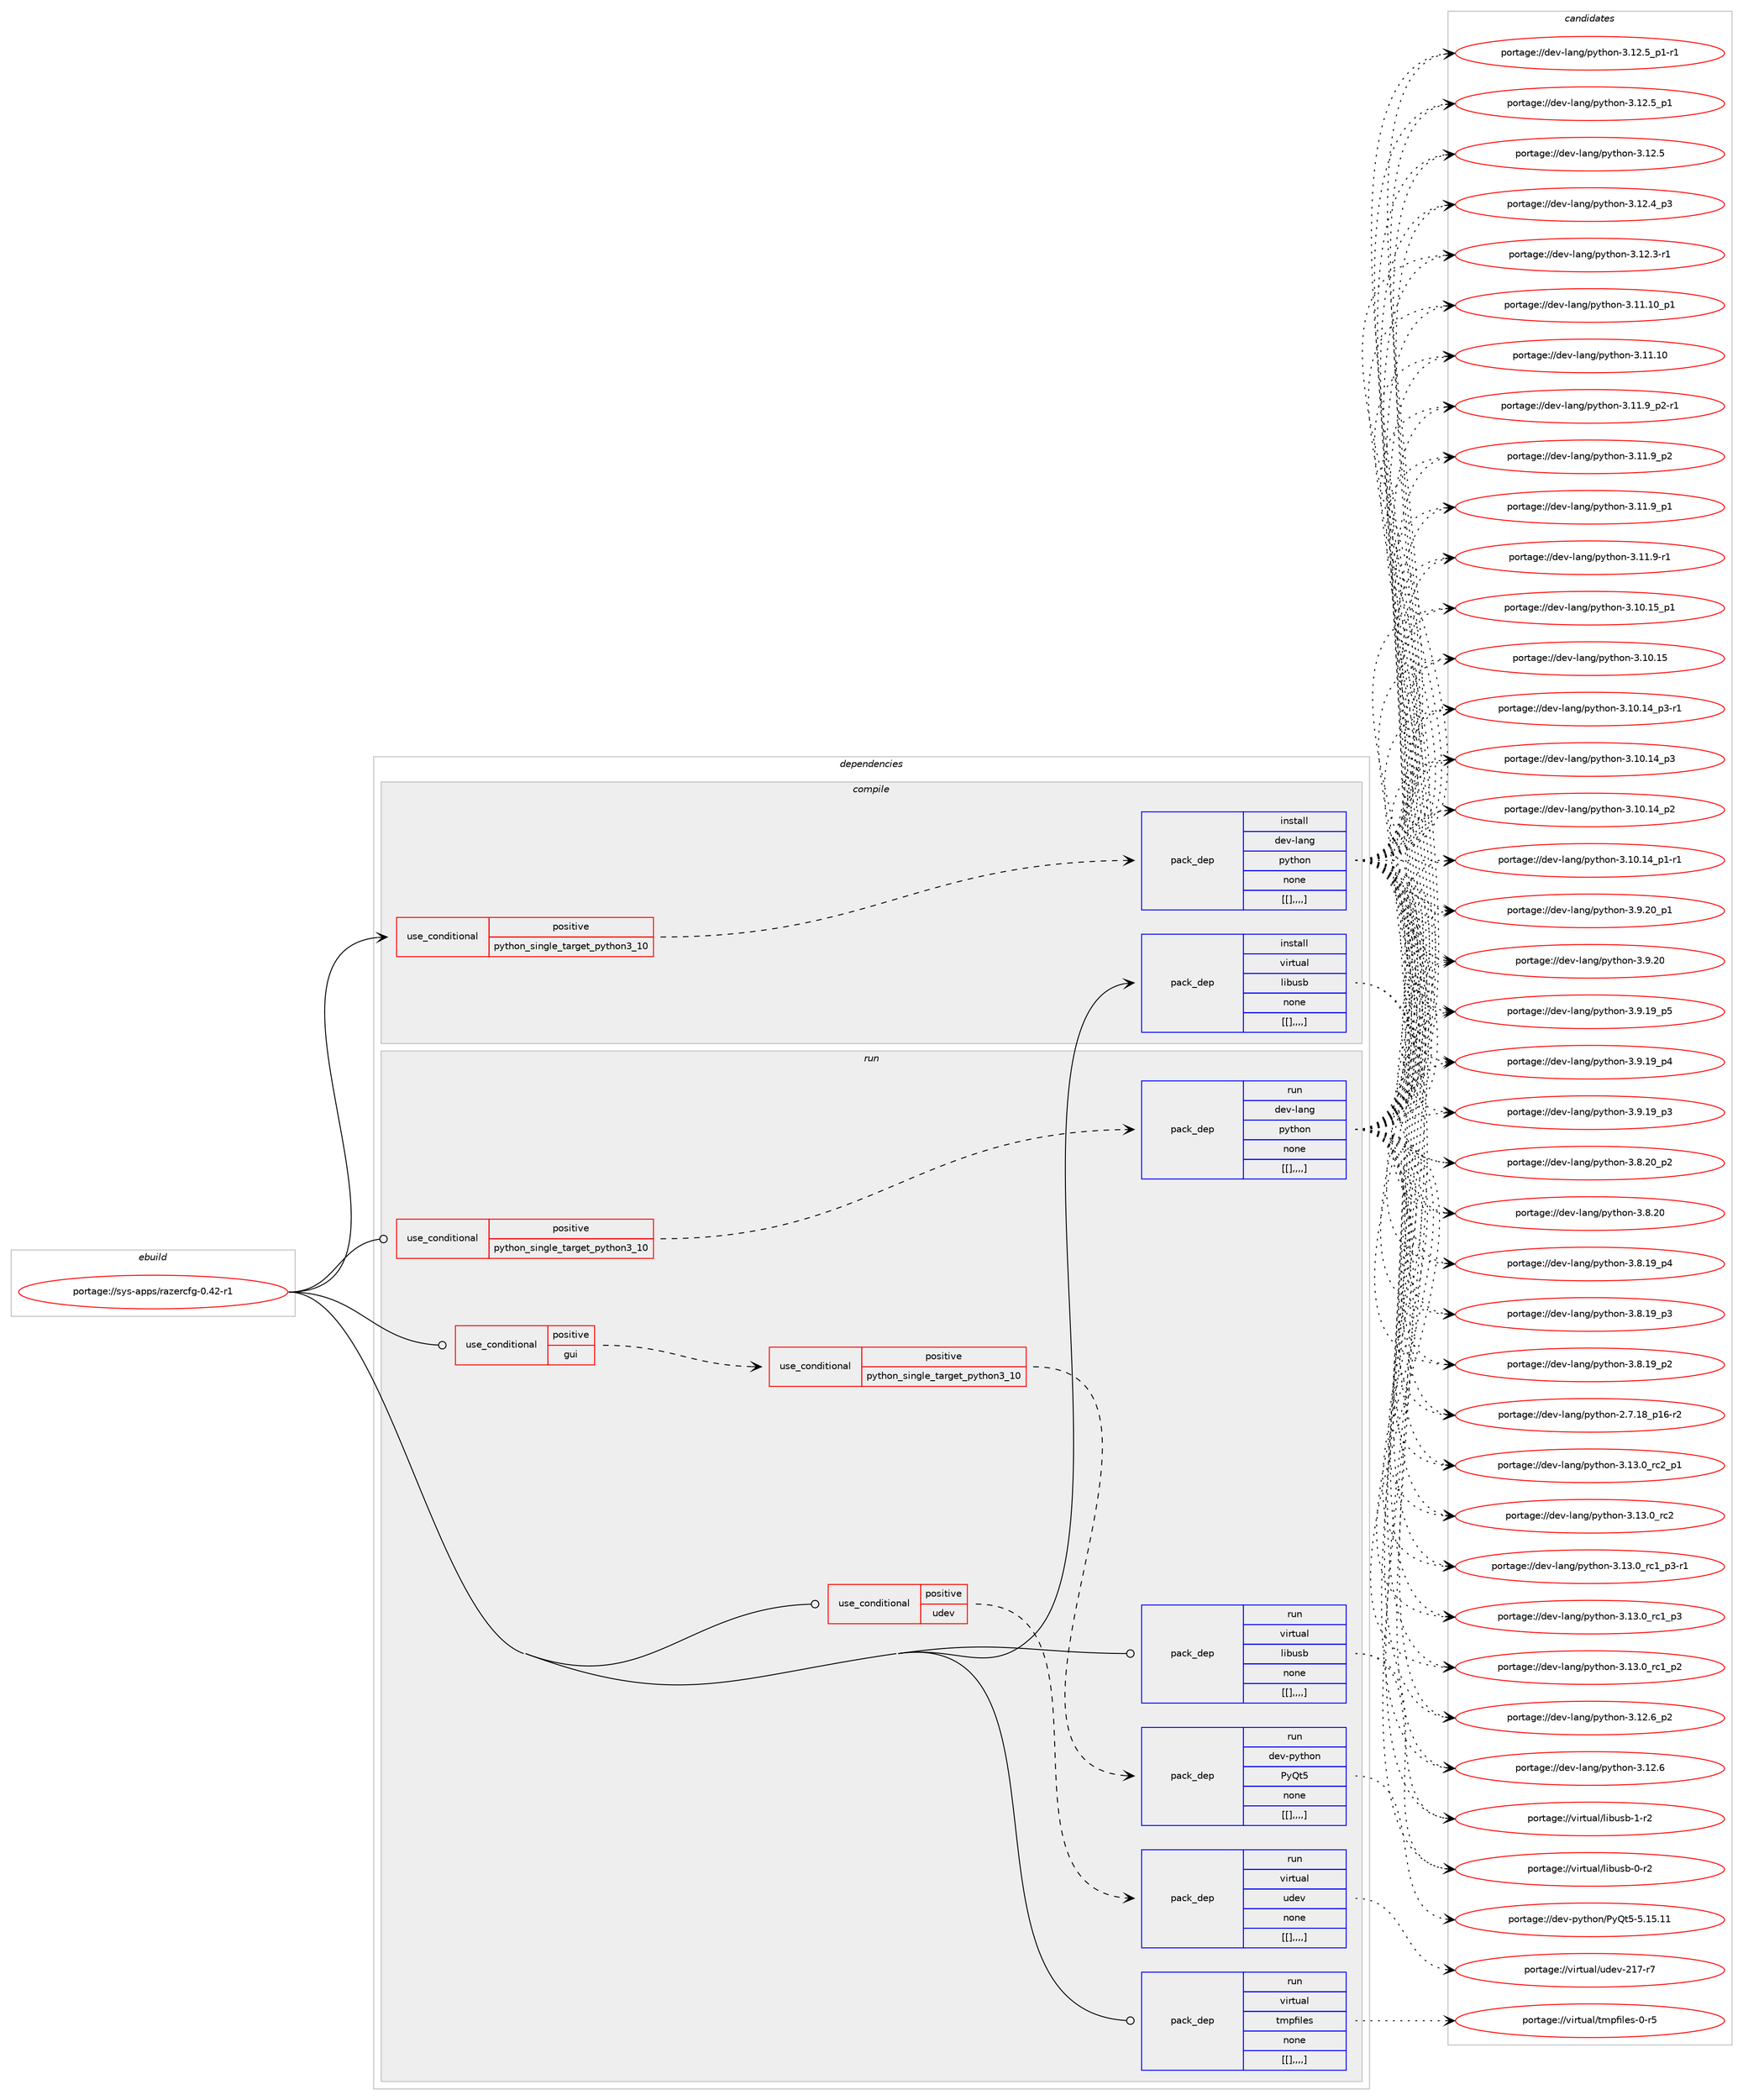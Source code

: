 digraph prolog {

# *************
# Graph options
# *************

newrank=true;
concentrate=true;
compound=true;
graph [rankdir=LR,fontname=Helvetica,fontsize=10,ranksep=1.5];#, ranksep=2.5, nodesep=0.2];
edge  [arrowhead=vee];
node  [fontname=Helvetica,fontsize=10];

# **********
# The ebuild
# **********

subgraph cluster_leftcol {
color=gray;
label=<<i>ebuild</i>>;
id [label="portage://sys-apps/razercfg-0.42-r1", color=red, width=4, href="../sys-apps/razercfg-0.42-r1.svg"];
}

# ****************
# The dependencies
# ****************

subgraph cluster_midcol {
color=gray;
label=<<i>dependencies</i>>;
subgraph cluster_compile {
fillcolor="#eeeeee";
style=filled;
label=<<i>compile</i>>;
subgraph cond115656 {
dependency432918 [label=<<TABLE BORDER="0" CELLBORDER="1" CELLSPACING="0" CELLPADDING="4"><TR><TD ROWSPAN="3" CELLPADDING="10">use_conditional</TD></TR><TR><TD>positive</TD></TR><TR><TD>python_single_target_python3_10</TD></TR></TABLE>>, shape=none, color=red];
subgraph pack314322 {
dependency432919 [label=<<TABLE BORDER="0" CELLBORDER="1" CELLSPACING="0" CELLPADDING="4" WIDTH="220"><TR><TD ROWSPAN="6" CELLPADDING="30">pack_dep</TD></TR><TR><TD WIDTH="110">install</TD></TR><TR><TD>dev-lang</TD></TR><TR><TD>python</TD></TR><TR><TD>none</TD></TR><TR><TD>[[],,,,]</TD></TR></TABLE>>, shape=none, color=blue];
}
dependency432918:e -> dependency432919:w [weight=20,style="dashed",arrowhead="vee"];
}
id:e -> dependency432918:w [weight=20,style="solid",arrowhead="vee"];
subgraph pack314323 {
dependency432920 [label=<<TABLE BORDER="0" CELLBORDER="1" CELLSPACING="0" CELLPADDING="4" WIDTH="220"><TR><TD ROWSPAN="6" CELLPADDING="30">pack_dep</TD></TR><TR><TD WIDTH="110">install</TD></TR><TR><TD>virtual</TD></TR><TR><TD>libusb</TD></TR><TR><TD>none</TD></TR><TR><TD>[[],,,,]</TD></TR></TABLE>>, shape=none, color=blue];
}
id:e -> dependency432920:w [weight=20,style="solid",arrowhead="vee"];
}
subgraph cluster_compileandrun {
fillcolor="#eeeeee";
style=filled;
label=<<i>compile and run</i>>;
}
subgraph cluster_run {
fillcolor="#eeeeee";
style=filled;
label=<<i>run</i>>;
subgraph cond115657 {
dependency432921 [label=<<TABLE BORDER="0" CELLBORDER="1" CELLSPACING="0" CELLPADDING="4"><TR><TD ROWSPAN="3" CELLPADDING="10">use_conditional</TD></TR><TR><TD>positive</TD></TR><TR><TD>gui</TD></TR></TABLE>>, shape=none, color=red];
subgraph cond115658 {
dependency432922 [label=<<TABLE BORDER="0" CELLBORDER="1" CELLSPACING="0" CELLPADDING="4"><TR><TD ROWSPAN="3" CELLPADDING="10">use_conditional</TD></TR><TR><TD>positive</TD></TR><TR><TD>python_single_target_python3_10</TD></TR></TABLE>>, shape=none, color=red];
subgraph pack314324 {
dependency432923 [label=<<TABLE BORDER="0" CELLBORDER="1" CELLSPACING="0" CELLPADDING="4" WIDTH="220"><TR><TD ROWSPAN="6" CELLPADDING="30">pack_dep</TD></TR><TR><TD WIDTH="110">run</TD></TR><TR><TD>dev-python</TD></TR><TR><TD>PyQt5</TD></TR><TR><TD>none</TD></TR><TR><TD>[[],,,,]</TD></TR></TABLE>>, shape=none, color=blue];
}
dependency432922:e -> dependency432923:w [weight=20,style="dashed",arrowhead="vee"];
}
dependency432921:e -> dependency432922:w [weight=20,style="dashed",arrowhead="vee"];
}
id:e -> dependency432921:w [weight=20,style="solid",arrowhead="odot"];
subgraph cond115659 {
dependency432924 [label=<<TABLE BORDER="0" CELLBORDER="1" CELLSPACING="0" CELLPADDING="4"><TR><TD ROWSPAN="3" CELLPADDING="10">use_conditional</TD></TR><TR><TD>positive</TD></TR><TR><TD>python_single_target_python3_10</TD></TR></TABLE>>, shape=none, color=red];
subgraph pack314325 {
dependency432925 [label=<<TABLE BORDER="0" CELLBORDER="1" CELLSPACING="0" CELLPADDING="4" WIDTH="220"><TR><TD ROWSPAN="6" CELLPADDING="30">pack_dep</TD></TR><TR><TD WIDTH="110">run</TD></TR><TR><TD>dev-lang</TD></TR><TR><TD>python</TD></TR><TR><TD>none</TD></TR><TR><TD>[[],,,,]</TD></TR></TABLE>>, shape=none, color=blue];
}
dependency432924:e -> dependency432925:w [weight=20,style="dashed",arrowhead="vee"];
}
id:e -> dependency432924:w [weight=20,style="solid",arrowhead="odot"];
subgraph cond115660 {
dependency432926 [label=<<TABLE BORDER="0" CELLBORDER="1" CELLSPACING="0" CELLPADDING="4"><TR><TD ROWSPAN="3" CELLPADDING="10">use_conditional</TD></TR><TR><TD>positive</TD></TR><TR><TD>udev</TD></TR></TABLE>>, shape=none, color=red];
subgraph pack314326 {
dependency432927 [label=<<TABLE BORDER="0" CELLBORDER="1" CELLSPACING="0" CELLPADDING="4" WIDTH="220"><TR><TD ROWSPAN="6" CELLPADDING="30">pack_dep</TD></TR><TR><TD WIDTH="110">run</TD></TR><TR><TD>virtual</TD></TR><TR><TD>udev</TD></TR><TR><TD>none</TD></TR><TR><TD>[[],,,,]</TD></TR></TABLE>>, shape=none, color=blue];
}
dependency432926:e -> dependency432927:w [weight=20,style="dashed",arrowhead="vee"];
}
id:e -> dependency432926:w [weight=20,style="solid",arrowhead="odot"];
subgraph pack314327 {
dependency432928 [label=<<TABLE BORDER="0" CELLBORDER="1" CELLSPACING="0" CELLPADDING="4" WIDTH="220"><TR><TD ROWSPAN="6" CELLPADDING="30">pack_dep</TD></TR><TR><TD WIDTH="110">run</TD></TR><TR><TD>virtual</TD></TR><TR><TD>libusb</TD></TR><TR><TD>none</TD></TR><TR><TD>[[],,,,]</TD></TR></TABLE>>, shape=none, color=blue];
}
id:e -> dependency432928:w [weight=20,style="solid",arrowhead="odot"];
subgraph pack314328 {
dependency432929 [label=<<TABLE BORDER="0" CELLBORDER="1" CELLSPACING="0" CELLPADDING="4" WIDTH="220"><TR><TD ROWSPAN="6" CELLPADDING="30">pack_dep</TD></TR><TR><TD WIDTH="110">run</TD></TR><TR><TD>virtual</TD></TR><TR><TD>tmpfiles</TD></TR><TR><TD>none</TD></TR><TR><TD>[[],,,,]</TD></TR></TABLE>>, shape=none, color=blue];
}
id:e -> dependency432929:w [weight=20,style="solid",arrowhead="odot"];
}
}

# **************
# The candidates
# **************

subgraph cluster_choices {
rank=same;
color=gray;
label=<<i>candidates</i>>;

subgraph choice314322 {
color=black;
nodesep=1;
choice100101118451089711010347112121116104111110455146495146489511499509511249 [label="portage://dev-lang/python-3.13.0_rc2_p1", color=red, width=4,href="../dev-lang/python-3.13.0_rc2_p1.svg"];
choice10010111845108971101034711212111610411111045514649514648951149950 [label="portage://dev-lang/python-3.13.0_rc2", color=red, width=4,href="../dev-lang/python-3.13.0_rc2.svg"];
choice1001011184510897110103471121211161041111104551464951464895114994995112514511449 [label="portage://dev-lang/python-3.13.0_rc1_p3-r1", color=red, width=4,href="../dev-lang/python-3.13.0_rc1_p3-r1.svg"];
choice100101118451089711010347112121116104111110455146495146489511499499511251 [label="portage://dev-lang/python-3.13.0_rc1_p3", color=red, width=4,href="../dev-lang/python-3.13.0_rc1_p3.svg"];
choice100101118451089711010347112121116104111110455146495146489511499499511250 [label="portage://dev-lang/python-3.13.0_rc1_p2", color=red, width=4,href="../dev-lang/python-3.13.0_rc1_p2.svg"];
choice100101118451089711010347112121116104111110455146495046549511250 [label="portage://dev-lang/python-3.12.6_p2", color=red, width=4,href="../dev-lang/python-3.12.6_p2.svg"];
choice10010111845108971101034711212111610411111045514649504654 [label="portage://dev-lang/python-3.12.6", color=red, width=4,href="../dev-lang/python-3.12.6.svg"];
choice1001011184510897110103471121211161041111104551464950465395112494511449 [label="portage://dev-lang/python-3.12.5_p1-r1", color=red, width=4,href="../dev-lang/python-3.12.5_p1-r1.svg"];
choice100101118451089711010347112121116104111110455146495046539511249 [label="portage://dev-lang/python-3.12.5_p1", color=red, width=4,href="../dev-lang/python-3.12.5_p1.svg"];
choice10010111845108971101034711212111610411111045514649504653 [label="portage://dev-lang/python-3.12.5", color=red, width=4,href="../dev-lang/python-3.12.5.svg"];
choice100101118451089711010347112121116104111110455146495046529511251 [label="portage://dev-lang/python-3.12.4_p3", color=red, width=4,href="../dev-lang/python-3.12.4_p3.svg"];
choice100101118451089711010347112121116104111110455146495046514511449 [label="portage://dev-lang/python-3.12.3-r1", color=red, width=4,href="../dev-lang/python-3.12.3-r1.svg"];
choice10010111845108971101034711212111610411111045514649494649489511249 [label="portage://dev-lang/python-3.11.10_p1", color=red, width=4,href="../dev-lang/python-3.11.10_p1.svg"];
choice1001011184510897110103471121211161041111104551464949464948 [label="portage://dev-lang/python-3.11.10", color=red, width=4,href="../dev-lang/python-3.11.10.svg"];
choice1001011184510897110103471121211161041111104551464949465795112504511449 [label="portage://dev-lang/python-3.11.9_p2-r1", color=red, width=4,href="../dev-lang/python-3.11.9_p2-r1.svg"];
choice100101118451089711010347112121116104111110455146494946579511250 [label="portage://dev-lang/python-3.11.9_p2", color=red, width=4,href="../dev-lang/python-3.11.9_p2.svg"];
choice100101118451089711010347112121116104111110455146494946579511249 [label="portage://dev-lang/python-3.11.9_p1", color=red, width=4,href="../dev-lang/python-3.11.9_p1.svg"];
choice100101118451089711010347112121116104111110455146494946574511449 [label="portage://dev-lang/python-3.11.9-r1", color=red, width=4,href="../dev-lang/python-3.11.9-r1.svg"];
choice10010111845108971101034711212111610411111045514649484649539511249 [label="portage://dev-lang/python-3.10.15_p1", color=red, width=4,href="../dev-lang/python-3.10.15_p1.svg"];
choice1001011184510897110103471121211161041111104551464948464953 [label="portage://dev-lang/python-3.10.15", color=red, width=4,href="../dev-lang/python-3.10.15.svg"];
choice100101118451089711010347112121116104111110455146494846495295112514511449 [label="portage://dev-lang/python-3.10.14_p3-r1", color=red, width=4,href="../dev-lang/python-3.10.14_p3-r1.svg"];
choice10010111845108971101034711212111610411111045514649484649529511251 [label="portage://dev-lang/python-3.10.14_p3", color=red, width=4,href="../dev-lang/python-3.10.14_p3.svg"];
choice10010111845108971101034711212111610411111045514649484649529511250 [label="portage://dev-lang/python-3.10.14_p2", color=red, width=4,href="../dev-lang/python-3.10.14_p2.svg"];
choice100101118451089711010347112121116104111110455146494846495295112494511449 [label="portage://dev-lang/python-3.10.14_p1-r1", color=red, width=4,href="../dev-lang/python-3.10.14_p1-r1.svg"];
choice100101118451089711010347112121116104111110455146574650489511249 [label="portage://dev-lang/python-3.9.20_p1", color=red, width=4,href="../dev-lang/python-3.9.20_p1.svg"];
choice10010111845108971101034711212111610411111045514657465048 [label="portage://dev-lang/python-3.9.20", color=red, width=4,href="../dev-lang/python-3.9.20.svg"];
choice100101118451089711010347112121116104111110455146574649579511253 [label="portage://dev-lang/python-3.9.19_p5", color=red, width=4,href="../dev-lang/python-3.9.19_p5.svg"];
choice100101118451089711010347112121116104111110455146574649579511252 [label="portage://dev-lang/python-3.9.19_p4", color=red, width=4,href="../dev-lang/python-3.9.19_p4.svg"];
choice100101118451089711010347112121116104111110455146574649579511251 [label="portage://dev-lang/python-3.9.19_p3", color=red, width=4,href="../dev-lang/python-3.9.19_p3.svg"];
choice100101118451089711010347112121116104111110455146564650489511250 [label="portage://dev-lang/python-3.8.20_p2", color=red, width=4,href="../dev-lang/python-3.8.20_p2.svg"];
choice10010111845108971101034711212111610411111045514656465048 [label="portage://dev-lang/python-3.8.20", color=red, width=4,href="../dev-lang/python-3.8.20.svg"];
choice100101118451089711010347112121116104111110455146564649579511252 [label="portage://dev-lang/python-3.8.19_p4", color=red, width=4,href="../dev-lang/python-3.8.19_p4.svg"];
choice100101118451089711010347112121116104111110455146564649579511251 [label="portage://dev-lang/python-3.8.19_p3", color=red, width=4,href="../dev-lang/python-3.8.19_p3.svg"];
choice100101118451089711010347112121116104111110455146564649579511250 [label="portage://dev-lang/python-3.8.19_p2", color=red, width=4,href="../dev-lang/python-3.8.19_p2.svg"];
choice100101118451089711010347112121116104111110455046554649569511249544511450 [label="portage://dev-lang/python-2.7.18_p16-r2", color=red, width=4,href="../dev-lang/python-2.7.18_p16-r2.svg"];
dependency432919:e -> choice100101118451089711010347112121116104111110455146495146489511499509511249:w [style=dotted,weight="100"];
dependency432919:e -> choice10010111845108971101034711212111610411111045514649514648951149950:w [style=dotted,weight="100"];
dependency432919:e -> choice1001011184510897110103471121211161041111104551464951464895114994995112514511449:w [style=dotted,weight="100"];
dependency432919:e -> choice100101118451089711010347112121116104111110455146495146489511499499511251:w [style=dotted,weight="100"];
dependency432919:e -> choice100101118451089711010347112121116104111110455146495146489511499499511250:w [style=dotted,weight="100"];
dependency432919:e -> choice100101118451089711010347112121116104111110455146495046549511250:w [style=dotted,weight="100"];
dependency432919:e -> choice10010111845108971101034711212111610411111045514649504654:w [style=dotted,weight="100"];
dependency432919:e -> choice1001011184510897110103471121211161041111104551464950465395112494511449:w [style=dotted,weight="100"];
dependency432919:e -> choice100101118451089711010347112121116104111110455146495046539511249:w [style=dotted,weight="100"];
dependency432919:e -> choice10010111845108971101034711212111610411111045514649504653:w [style=dotted,weight="100"];
dependency432919:e -> choice100101118451089711010347112121116104111110455146495046529511251:w [style=dotted,weight="100"];
dependency432919:e -> choice100101118451089711010347112121116104111110455146495046514511449:w [style=dotted,weight="100"];
dependency432919:e -> choice10010111845108971101034711212111610411111045514649494649489511249:w [style=dotted,weight="100"];
dependency432919:e -> choice1001011184510897110103471121211161041111104551464949464948:w [style=dotted,weight="100"];
dependency432919:e -> choice1001011184510897110103471121211161041111104551464949465795112504511449:w [style=dotted,weight="100"];
dependency432919:e -> choice100101118451089711010347112121116104111110455146494946579511250:w [style=dotted,weight="100"];
dependency432919:e -> choice100101118451089711010347112121116104111110455146494946579511249:w [style=dotted,weight="100"];
dependency432919:e -> choice100101118451089711010347112121116104111110455146494946574511449:w [style=dotted,weight="100"];
dependency432919:e -> choice10010111845108971101034711212111610411111045514649484649539511249:w [style=dotted,weight="100"];
dependency432919:e -> choice1001011184510897110103471121211161041111104551464948464953:w [style=dotted,weight="100"];
dependency432919:e -> choice100101118451089711010347112121116104111110455146494846495295112514511449:w [style=dotted,weight="100"];
dependency432919:e -> choice10010111845108971101034711212111610411111045514649484649529511251:w [style=dotted,weight="100"];
dependency432919:e -> choice10010111845108971101034711212111610411111045514649484649529511250:w [style=dotted,weight="100"];
dependency432919:e -> choice100101118451089711010347112121116104111110455146494846495295112494511449:w [style=dotted,weight="100"];
dependency432919:e -> choice100101118451089711010347112121116104111110455146574650489511249:w [style=dotted,weight="100"];
dependency432919:e -> choice10010111845108971101034711212111610411111045514657465048:w [style=dotted,weight="100"];
dependency432919:e -> choice100101118451089711010347112121116104111110455146574649579511253:w [style=dotted,weight="100"];
dependency432919:e -> choice100101118451089711010347112121116104111110455146574649579511252:w [style=dotted,weight="100"];
dependency432919:e -> choice100101118451089711010347112121116104111110455146574649579511251:w [style=dotted,weight="100"];
dependency432919:e -> choice100101118451089711010347112121116104111110455146564650489511250:w [style=dotted,weight="100"];
dependency432919:e -> choice10010111845108971101034711212111610411111045514656465048:w [style=dotted,weight="100"];
dependency432919:e -> choice100101118451089711010347112121116104111110455146564649579511252:w [style=dotted,weight="100"];
dependency432919:e -> choice100101118451089711010347112121116104111110455146564649579511251:w [style=dotted,weight="100"];
dependency432919:e -> choice100101118451089711010347112121116104111110455146564649579511250:w [style=dotted,weight="100"];
dependency432919:e -> choice100101118451089711010347112121116104111110455046554649569511249544511450:w [style=dotted,weight="100"];
}
subgraph choice314323 {
color=black;
nodesep=1;
choice1181051141161179710847108105981171159845494511450 [label="portage://virtual/libusb-1-r2", color=red, width=4,href="../virtual/libusb-1-r2.svg"];
choice1181051141161179710847108105981171159845484511450 [label="portage://virtual/libusb-0-r2", color=red, width=4,href="../virtual/libusb-0-r2.svg"];
dependency432920:e -> choice1181051141161179710847108105981171159845494511450:w [style=dotted,weight="100"];
dependency432920:e -> choice1181051141161179710847108105981171159845484511450:w [style=dotted,weight="100"];
}
subgraph choice314324 {
color=black;
nodesep=1;
choice10010111845112121116104111110478012181116534553464953464949 [label="portage://dev-python/PyQt5-5.15.11", color=red, width=4,href="../dev-python/PyQt5-5.15.11.svg"];
dependency432923:e -> choice10010111845112121116104111110478012181116534553464953464949:w [style=dotted,weight="100"];
}
subgraph choice314325 {
color=black;
nodesep=1;
choice100101118451089711010347112121116104111110455146495146489511499509511249 [label="portage://dev-lang/python-3.13.0_rc2_p1", color=red, width=4,href="../dev-lang/python-3.13.0_rc2_p1.svg"];
choice10010111845108971101034711212111610411111045514649514648951149950 [label="portage://dev-lang/python-3.13.0_rc2", color=red, width=4,href="../dev-lang/python-3.13.0_rc2.svg"];
choice1001011184510897110103471121211161041111104551464951464895114994995112514511449 [label="portage://dev-lang/python-3.13.0_rc1_p3-r1", color=red, width=4,href="../dev-lang/python-3.13.0_rc1_p3-r1.svg"];
choice100101118451089711010347112121116104111110455146495146489511499499511251 [label="portage://dev-lang/python-3.13.0_rc1_p3", color=red, width=4,href="../dev-lang/python-3.13.0_rc1_p3.svg"];
choice100101118451089711010347112121116104111110455146495146489511499499511250 [label="portage://dev-lang/python-3.13.0_rc1_p2", color=red, width=4,href="../dev-lang/python-3.13.0_rc1_p2.svg"];
choice100101118451089711010347112121116104111110455146495046549511250 [label="portage://dev-lang/python-3.12.6_p2", color=red, width=4,href="../dev-lang/python-3.12.6_p2.svg"];
choice10010111845108971101034711212111610411111045514649504654 [label="portage://dev-lang/python-3.12.6", color=red, width=4,href="../dev-lang/python-3.12.6.svg"];
choice1001011184510897110103471121211161041111104551464950465395112494511449 [label="portage://dev-lang/python-3.12.5_p1-r1", color=red, width=4,href="../dev-lang/python-3.12.5_p1-r1.svg"];
choice100101118451089711010347112121116104111110455146495046539511249 [label="portage://dev-lang/python-3.12.5_p1", color=red, width=4,href="../dev-lang/python-3.12.5_p1.svg"];
choice10010111845108971101034711212111610411111045514649504653 [label="portage://dev-lang/python-3.12.5", color=red, width=4,href="../dev-lang/python-3.12.5.svg"];
choice100101118451089711010347112121116104111110455146495046529511251 [label="portage://dev-lang/python-3.12.4_p3", color=red, width=4,href="../dev-lang/python-3.12.4_p3.svg"];
choice100101118451089711010347112121116104111110455146495046514511449 [label="portage://dev-lang/python-3.12.3-r1", color=red, width=4,href="../dev-lang/python-3.12.3-r1.svg"];
choice10010111845108971101034711212111610411111045514649494649489511249 [label="portage://dev-lang/python-3.11.10_p1", color=red, width=4,href="../dev-lang/python-3.11.10_p1.svg"];
choice1001011184510897110103471121211161041111104551464949464948 [label="portage://dev-lang/python-3.11.10", color=red, width=4,href="../dev-lang/python-3.11.10.svg"];
choice1001011184510897110103471121211161041111104551464949465795112504511449 [label="portage://dev-lang/python-3.11.9_p2-r1", color=red, width=4,href="../dev-lang/python-3.11.9_p2-r1.svg"];
choice100101118451089711010347112121116104111110455146494946579511250 [label="portage://dev-lang/python-3.11.9_p2", color=red, width=4,href="../dev-lang/python-3.11.9_p2.svg"];
choice100101118451089711010347112121116104111110455146494946579511249 [label="portage://dev-lang/python-3.11.9_p1", color=red, width=4,href="../dev-lang/python-3.11.9_p1.svg"];
choice100101118451089711010347112121116104111110455146494946574511449 [label="portage://dev-lang/python-3.11.9-r1", color=red, width=4,href="../dev-lang/python-3.11.9-r1.svg"];
choice10010111845108971101034711212111610411111045514649484649539511249 [label="portage://dev-lang/python-3.10.15_p1", color=red, width=4,href="../dev-lang/python-3.10.15_p1.svg"];
choice1001011184510897110103471121211161041111104551464948464953 [label="portage://dev-lang/python-3.10.15", color=red, width=4,href="../dev-lang/python-3.10.15.svg"];
choice100101118451089711010347112121116104111110455146494846495295112514511449 [label="portage://dev-lang/python-3.10.14_p3-r1", color=red, width=4,href="../dev-lang/python-3.10.14_p3-r1.svg"];
choice10010111845108971101034711212111610411111045514649484649529511251 [label="portage://dev-lang/python-3.10.14_p3", color=red, width=4,href="../dev-lang/python-3.10.14_p3.svg"];
choice10010111845108971101034711212111610411111045514649484649529511250 [label="portage://dev-lang/python-3.10.14_p2", color=red, width=4,href="../dev-lang/python-3.10.14_p2.svg"];
choice100101118451089711010347112121116104111110455146494846495295112494511449 [label="portage://dev-lang/python-3.10.14_p1-r1", color=red, width=4,href="../dev-lang/python-3.10.14_p1-r1.svg"];
choice100101118451089711010347112121116104111110455146574650489511249 [label="portage://dev-lang/python-3.9.20_p1", color=red, width=4,href="../dev-lang/python-3.9.20_p1.svg"];
choice10010111845108971101034711212111610411111045514657465048 [label="portage://dev-lang/python-3.9.20", color=red, width=4,href="../dev-lang/python-3.9.20.svg"];
choice100101118451089711010347112121116104111110455146574649579511253 [label="portage://dev-lang/python-3.9.19_p5", color=red, width=4,href="../dev-lang/python-3.9.19_p5.svg"];
choice100101118451089711010347112121116104111110455146574649579511252 [label="portage://dev-lang/python-3.9.19_p4", color=red, width=4,href="../dev-lang/python-3.9.19_p4.svg"];
choice100101118451089711010347112121116104111110455146574649579511251 [label="portage://dev-lang/python-3.9.19_p3", color=red, width=4,href="../dev-lang/python-3.9.19_p3.svg"];
choice100101118451089711010347112121116104111110455146564650489511250 [label="portage://dev-lang/python-3.8.20_p2", color=red, width=4,href="../dev-lang/python-3.8.20_p2.svg"];
choice10010111845108971101034711212111610411111045514656465048 [label="portage://dev-lang/python-3.8.20", color=red, width=4,href="../dev-lang/python-3.8.20.svg"];
choice100101118451089711010347112121116104111110455146564649579511252 [label="portage://dev-lang/python-3.8.19_p4", color=red, width=4,href="../dev-lang/python-3.8.19_p4.svg"];
choice100101118451089711010347112121116104111110455146564649579511251 [label="portage://dev-lang/python-3.8.19_p3", color=red, width=4,href="../dev-lang/python-3.8.19_p3.svg"];
choice100101118451089711010347112121116104111110455146564649579511250 [label="portage://dev-lang/python-3.8.19_p2", color=red, width=4,href="../dev-lang/python-3.8.19_p2.svg"];
choice100101118451089711010347112121116104111110455046554649569511249544511450 [label="portage://dev-lang/python-2.7.18_p16-r2", color=red, width=4,href="../dev-lang/python-2.7.18_p16-r2.svg"];
dependency432925:e -> choice100101118451089711010347112121116104111110455146495146489511499509511249:w [style=dotted,weight="100"];
dependency432925:e -> choice10010111845108971101034711212111610411111045514649514648951149950:w [style=dotted,weight="100"];
dependency432925:e -> choice1001011184510897110103471121211161041111104551464951464895114994995112514511449:w [style=dotted,weight="100"];
dependency432925:e -> choice100101118451089711010347112121116104111110455146495146489511499499511251:w [style=dotted,weight="100"];
dependency432925:e -> choice100101118451089711010347112121116104111110455146495146489511499499511250:w [style=dotted,weight="100"];
dependency432925:e -> choice100101118451089711010347112121116104111110455146495046549511250:w [style=dotted,weight="100"];
dependency432925:e -> choice10010111845108971101034711212111610411111045514649504654:w [style=dotted,weight="100"];
dependency432925:e -> choice1001011184510897110103471121211161041111104551464950465395112494511449:w [style=dotted,weight="100"];
dependency432925:e -> choice100101118451089711010347112121116104111110455146495046539511249:w [style=dotted,weight="100"];
dependency432925:e -> choice10010111845108971101034711212111610411111045514649504653:w [style=dotted,weight="100"];
dependency432925:e -> choice100101118451089711010347112121116104111110455146495046529511251:w [style=dotted,weight="100"];
dependency432925:e -> choice100101118451089711010347112121116104111110455146495046514511449:w [style=dotted,weight="100"];
dependency432925:e -> choice10010111845108971101034711212111610411111045514649494649489511249:w [style=dotted,weight="100"];
dependency432925:e -> choice1001011184510897110103471121211161041111104551464949464948:w [style=dotted,weight="100"];
dependency432925:e -> choice1001011184510897110103471121211161041111104551464949465795112504511449:w [style=dotted,weight="100"];
dependency432925:e -> choice100101118451089711010347112121116104111110455146494946579511250:w [style=dotted,weight="100"];
dependency432925:e -> choice100101118451089711010347112121116104111110455146494946579511249:w [style=dotted,weight="100"];
dependency432925:e -> choice100101118451089711010347112121116104111110455146494946574511449:w [style=dotted,weight="100"];
dependency432925:e -> choice10010111845108971101034711212111610411111045514649484649539511249:w [style=dotted,weight="100"];
dependency432925:e -> choice1001011184510897110103471121211161041111104551464948464953:w [style=dotted,weight="100"];
dependency432925:e -> choice100101118451089711010347112121116104111110455146494846495295112514511449:w [style=dotted,weight="100"];
dependency432925:e -> choice10010111845108971101034711212111610411111045514649484649529511251:w [style=dotted,weight="100"];
dependency432925:e -> choice10010111845108971101034711212111610411111045514649484649529511250:w [style=dotted,weight="100"];
dependency432925:e -> choice100101118451089711010347112121116104111110455146494846495295112494511449:w [style=dotted,weight="100"];
dependency432925:e -> choice100101118451089711010347112121116104111110455146574650489511249:w [style=dotted,weight="100"];
dependency432925:e -> choice10010111845108971101034711212111610411111045514657465048:w [style=dotted,weight="100"];
dependency432925:e -> choice100101118451089711010347112121116104111110455146574649579511253:w [style=dotted,weight="100"];
dependency432925:e -> choice100101118451089711010347112121116104111110455146574649579511252:w [style=dotted,weight="100"];
dependency432925:e -> choice100101118451089711010347112121116104111110455146574649579511251:w [style=dotted,weight="100"];
dependency432925:e -> choice100101118451089711010347112121116104111110455146564650489511250:w [style=dotted,weight="100"];
dependency432925:e -> choice10010111845108971101034711212111610411111045514656465048:w [style=dotted,weight="100"];
dependency432925:e -> choice100101118451089711010347112121116104111110455146564649579511252:w [style=dotted,weight="100"];
dependency432925:e -> choice100101118451089711010347112121116104111110455146564649579511251:w [style=dotted,weight="100"];
dependency432925:e -> choice100101118451089711010347112121116104111110455146564649579511250:w [style=dotted,weight="100"];
dependency432925:e -> choice100101118451089711010347112121116104111110455046554649569511249544511450:w [style=dotted,weight="100"];
}
subgraph choice314326 {
color=black;
nodesep=1;
choice1181051141161179710847117100101118455049554511455 [label="portage://virtual/udev-217-r7", color=red, width=4,href="../virtual/udev-217-r7.svg"];
dependency432927:e -> choice1181051141161179710847117100101118455049554511455:w [style=dotted,weight="100"];
}
subgraph choice314327 {
color=black;
nodesep=1;
choice1181051141161179710847108105981171159845494511450 [label="portage://virtual/libusb-1-r2", color=red, width=4,href="../virtual/libusb-1-r2.svg"];
choice1181051141161179710847108105981171159845484511450 [label="portage://virtual/libusb-0-r2", color=red, width=4,href="../virtual/libusb-0-r2.svg"];
dependency432928:e -> choice1181051141161179710847108105981171159845494511450:w [style=dotted,weight="100"];
dependency432928:e -> choice1181051141161179710847108105981171159845484511450:w [style=dotted,weight="100"];
}
subgraph choice314328 {
color=black;
nodesep=1;
choice118105114116117971084711610911210210510810111545484511453 [label="portage://virtual/tmpfiles-0-r5", color=red, width=4,href="../virtual/tmpfiles-0-r5.svg"];
dependency432929:e -> choice118105114116117971084711610911210210510810111545484511453:w [style=dotted,weight="100"];
}
}

}
